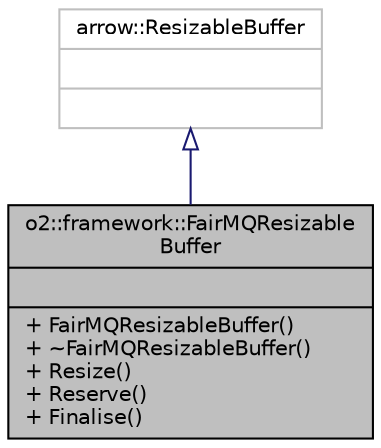 digraph "o2::framework::FairMQResizableBuffer"
{
 // INTERACTIVE_SVG=YES
  bgcolor="transparent";
  edge [fontname="Helvetica",fontsize="10",labelfontname="Helvetica",labelfontsize="10"];
  node [fontname="Helvetica",fontsize="10",shape=record];
  Node1 [label="{o2::framework::FairMQResizable\lBuffer\n||+ FairMQResizableBuffer()\l+ ~FairMQResizableBuffer()\l+ Resize()\l+ Reserve()\l+ Finalise()\l}",height=0.2,width=0.4,color="black", fillcolor="grey75", style="filled", fontcolor="black"];
  Node2 -> Node1 [dir="back",color="midnightblue",fontsize="10",style="solid",arrowtail="onormal",fontname="Helvetica"];
  Node2 [label="{arrow::ResizableBuffer\n||}",height=0.2,width=0.4,color="grey75"];
}

